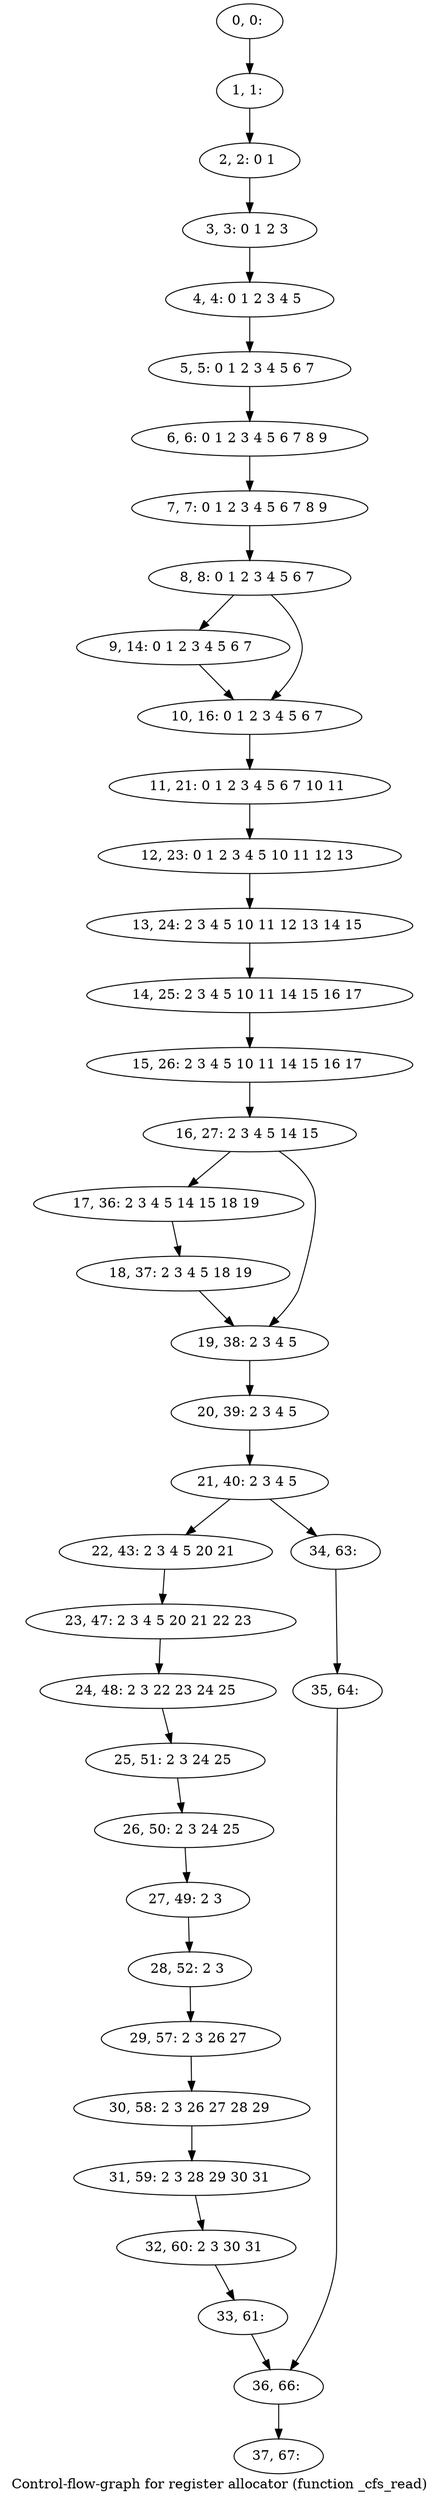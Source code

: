 digraph G {
graph [label="Control-flow-graph for register allocator (function _cfs_read)"]
0[label="0, 0: "];
1[label="1, 1: "];
2[label="2, 2: 0 1 "];
3[label="3, 3: 0 1 2 3 "];
4[label="4, 4: 0 1 2 3 4 5 "];
5[label="5, 5: 0 1 2 3 4 5 6 7 "];
6[label="6, 6: 0 1 2 3 4 5 6 7 8 9 "];
7[label="7, 7: 0 1 2 3 4 5 6 7 8 9 "];
8[label="8, 8: 0 1 2 3 4 5 6 7 "];
9[label="9, 14: 0 1 2 3 4 5 6 7 "];
10[label="10, 16: 0 1 2 3 4 5 6 7 "];
11[label="11, 21: 0 1 2 3 4 5 6 7 10 11 "];
12[label="12, 23: 0 1 2 3 4 5 10 11 12 13 "];
13[label="13, 24: 2 3 4 5 10 11 12 13 14 15 "];
14[label="14, 25: 2 3 4 5 10 11 14 15 16 17 "];
15[label="15, 26: 2 3 4 5 10 11 14 15 16 17 "];
16[label="16, 27: 2 3 4 5 14 15 "];
17[label="17, 36: 2 3 4 5 14 15 18 19 "];
18[label="18, 37: 2 3 4 5 18 19 "];
19[label="19, 38: 2 3 4 5 "];
20[label="20, 39: 2 3 4 5 "];
21[label="21, 40: 2 3 4 5 "];
22[label="22, 43: 2 3 4 5 20 21 "];
23[label="23, 47: 2 3 4 5 20 21 22 23 "];
24[label="24, 48: 2 3 22 23 24 25 "];
25[label="25, 51: 2 3 24 25 "];
26[label="26, 50: 2 3 24 25 "];
27[label="27, 49: 2 3 "];
28[label="28, 52: 2 3 "];
29[label="29, 57: 2 3 26 27 "];
30[label="30, 58: 2 3 26 27 28 29 "];
31[label="31, 59: 2 3 28 29 30 31 "];
32[label="32, 60: 2 3 30 31 "];
33[label="33, 61: "];
34[label="34, 63: "];
35[label="35, 64: "];
36[label="36, 66: "];
37[label="37, 67: "];
0->1 ;
1->2 ;
2->3 ;
3->4 ;
4->5 ;
5->6 ;
6->7 ;
7->8 ;
8->9 ;
8->10 ;
9->10 ;
10->11 ;
11->12 ;
12->13 ;
13->14 ;
14->15 ;
15->16 ;
16->17 ;
16->19 ;
17->18 ;
18->19 ;
19->20 ;
20->21 ;
21->22 ;
21->34 ;
22->23 ;
23->24 ;
24->25 ;
25->26 ;
26->27 ;
27->28 ;
28->29 ;
29->30 ;
30->31 ;
31->32 ;
32->33 ;
33->36 ;
34->35 ;
35->36 ;
36->37 ;
}
